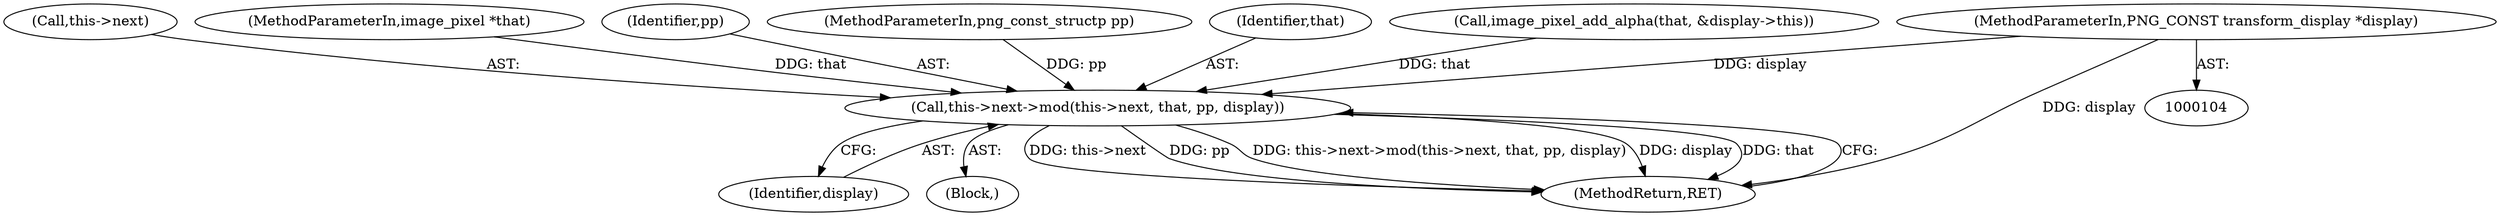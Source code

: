 digraph "1_Android_9d4853418ab2f754c2b63e091c29c5529b8b86ca_70@del" {
"1000108" [label="(MethodParameterIn,PNG_CONST transform_display *display)"];
"1000167" [label="(Call,this->next->mod(this->next, that, pp, display))"];
"1000168" [label="(Call,this->next)"];
"1000167" [label="(Call,this->next->mod(this->next, that, pp, display))"];
"1000173" [label="(Identifier,display)"];
"1000106" [label="(MethodParameterIn,image_pixel *that)"];
"1000172" [label="(Identifier,pp)"];
"1000107" [label="(MethodParameterIn,png_const_structp pp)"];
"1000109" [label="(Block,)"];
"1000174" [label="(MethodReturn,RET)"];
"1000171" [label="(Identifier,that)"];
"1000122" [label="(Call,image_pixel_add_alpha(that, &display->this))"];
"1000108" [label="(MethodParameterIn,PNG_CONST transform_display *display)"];
"1000108" -> "1000104"  [label="AST: "];
"1000108" -> "1000174"  [label="DDG: display"];
"1000108" -> "1000167"  [label="DDG: display"];
"1000167" -> "1000109"  [label="AST: "];
"1000167" -> "1000173"  [label="CFG: "];
"1000168" -> "1000167"  [label="AST: "];
"1000171" -> "1000167"  [label="AST: "];
"1000172" -> "1000167"  [label="AST: "];
"1000173" -> "1000167"  [label="AST: "];
"1000174" -> "1000167"  [label="CFG: "];
"1000167" -> "1000174"  [label="DDG: this->next"];
"1000167" -> "1000174"  [label="DDG: pp"];
"1000167" -> "1000174"  [label="DDG: this->next->mod(this->next, that, pp, display)"];
"1000167" -> "1000174"  [label="DDG: display"];
"1000167" -> "1000174"  [label="DDG: that"];
"1000122" -> "1000167"  [label="DDG: that"];
"1000106" -> "1000167"  [label="DDG: that"];
"1000107" -> "1000167"  [label="DDG: pp"];
}

